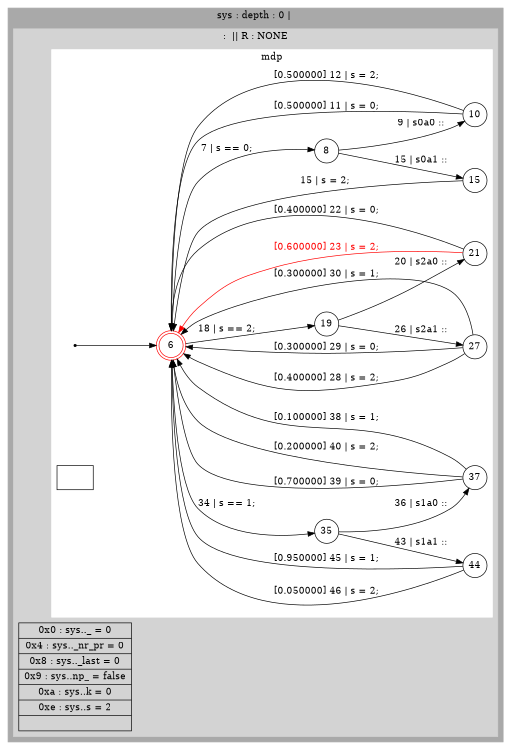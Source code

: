 digraph finite_state_machine {
	rankdir=LR
	size="8,5" 

	subgraph cluster_sys {
		style=filled;
		color=darkgrey;
		label = " sys : depth : 0 |  "; 
		subgraph cluster_ {
			style=filled;
			color=lightgrey;
			label = "  :  || R : NONE  "; 
 "node2"[ 
			label = "0x0   :   sys.._                  = 0
 | 0x4   :   sys.._nr_pr             = 0
 | 0x8   :   sys.._last              = 0
 | 0x9   :   sys..np_                = false
 | 0xa   :   sys..k                  = 0
 | 0xe   :   sys..s                  = 2
 | "
			shape = "record" 
];
			subgraph cluster_mdp {
				style=filled;
				color=white;
				label = "mdp" ; 
				94537174171673 [label = 6, shape = doublecircle, color = red, fixedsize = true]; 
				s94537174171673 [shape = point];
 "node9"[ 
				label = ""
				shape = "record" 
];
				94537174210665 [label = 35, shape = circle, fixedsize = true ];
				94537174211625 [label = 44, shape = circle, fixedsize = true ];
				94537174211401 [label = 37, shape = circle, fixedsize = true ];
				94537174207625 [label = 19, shape = circle, fixedsize = true ];
				94537174209881 [label = 27, shape = circle, fixedsize = true ];
				94537174209657 [label = 21, shape = circle, fixedsize = true ];
				94537174207225 [label = 8, shape = circle, fixedsize = true ];
				94537174208489 [label = 15, shape = circle, fixedsize = true ];
				94537174208057 [label = 10, shape = circle, fixedsize = true ];
				s94537174171673 -> 94537174171673;
				94537174210665 -> 94537174211401 [ label = "36 | s1a0 :: "];
				94537174171673 -> 94537174207225 [ label = "7 | s == 0; "];
				94537174171673 -> 94537174207625 [ label = "18 | s == 2; "];
				94537174207225 -> 94537174208057 [ label = "9 | s0a0 :: "];
				94537174207225 -> 94537174208489 [ label = "15 | s0a1 :: "];
				94537174208489 -> 94537174171673 [ label = "15 | s = 2; "];
				94537174208057 -> 94537174171673 [ label = " [0.500000] 11 | s = 0; "];
				94537174208057 -> 94537174171673 [ label = " [0.500000] 12 | s = 2; "];
				94537174171673 -> 94537174210665 [ label = "34 | s == 1; "];
				94537174207625 -> 94537174209657 [ label = "20 | s2a0 :: "];
				94537174207625 -> 94537174209881 [ label = "26 | s2a1 :: "];
				94537174209657 -> 94537174171673 [ label = " [0.400000] 22 | s = 0; "];
				94537174209657 -> 94537174171673 [color = red, fontcolor = red, label = " [0.600000] 23 | s = 2; "];
				94537174209881 -> 94537174171673 [ label = " [0.400000] 28 | s = 2; "];
				94537174209881 -> 94537174171673 [ label = " [0.300000] 29 | s = 0; "];
				94537174209881 -> 94537174171673 [ label = " [0.300000] 30 | s = 1; "];
				94537174210665 -> 94537174211625 [ label = "43 | s1a1 :: "];
				94537174211401 -> 94537174171673 [ label = " [0.100000] 38 | s = 1; "];
				94537174211401 -> 94537174171673 [ label = " [0.700000] 39 | s = 0; "];
				94537174211401 -> 94537174171673 [ label = " [0.200000] 40 | s = 2; "];
				94537174211625 -> 94537174171673 [ label = " [0.950000] 45 | s = 1; "];
				94537174211625 -> 94537174171673 [ label = " [0.050000] 46 | s = 2; "];

			}
		}

	}

}